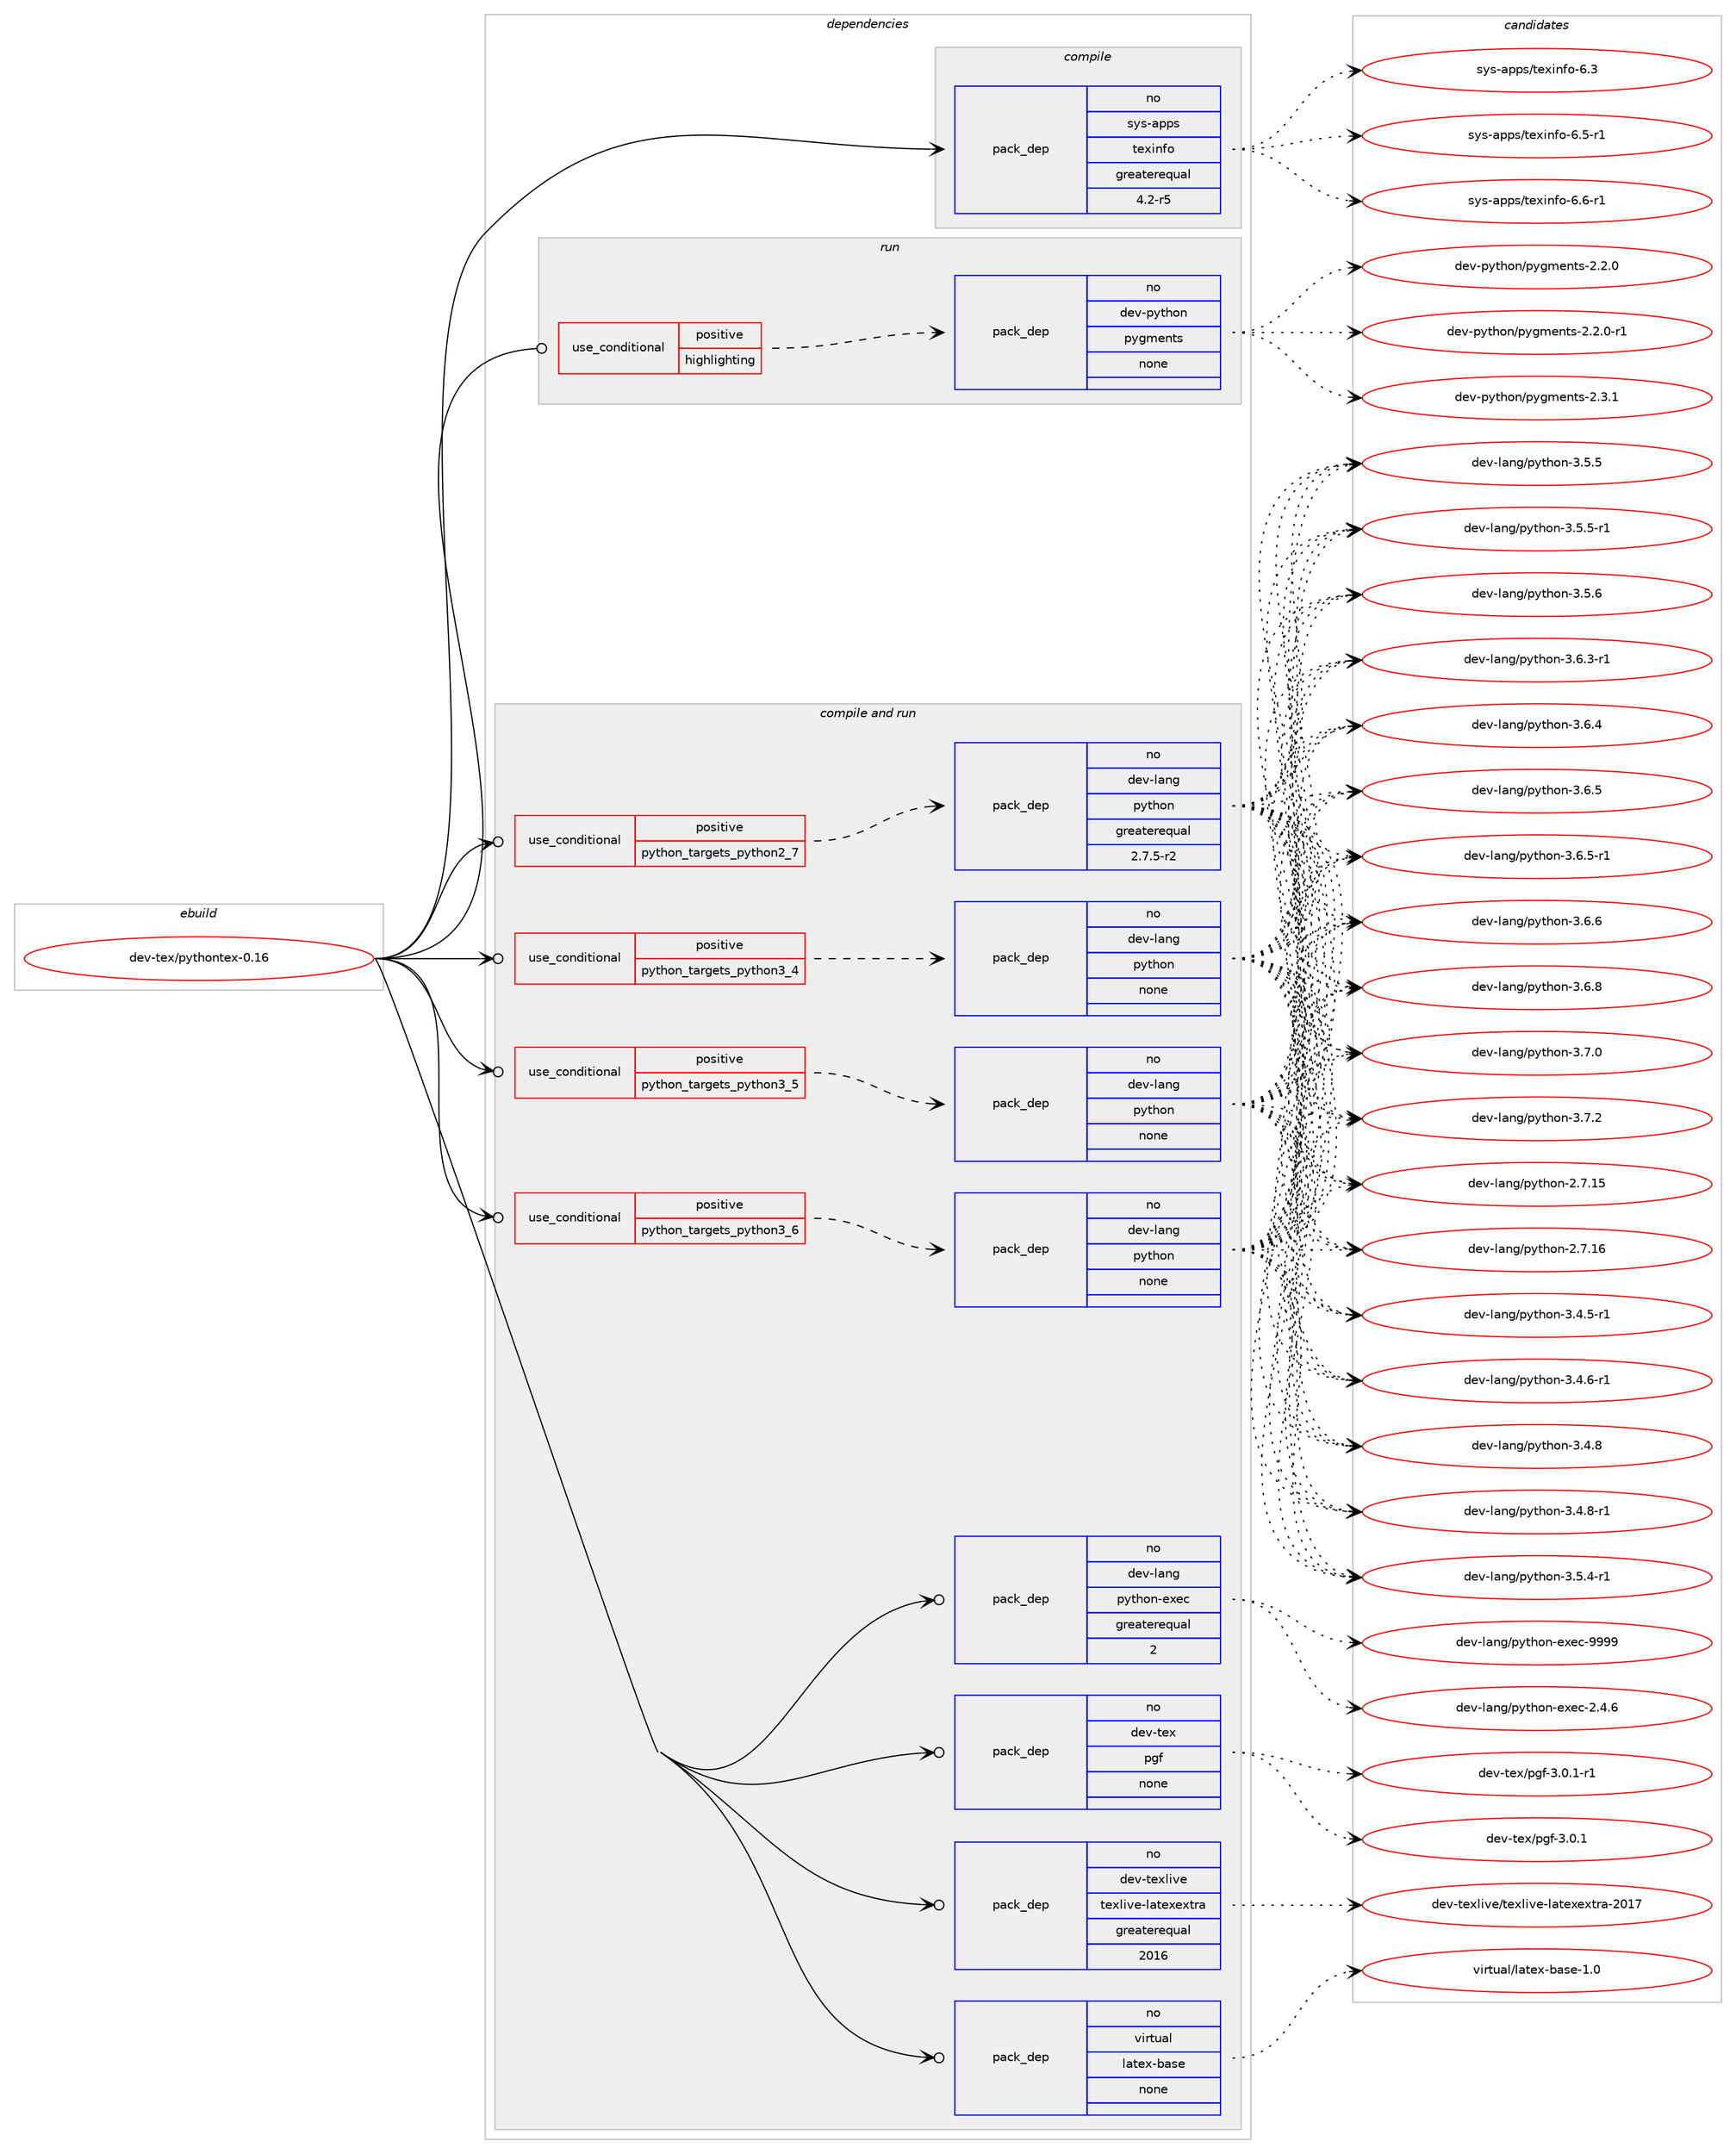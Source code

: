 digraph prolog {

# *************
# Graph options
# *************

newrank=true;
concentrate=true;
compound=true;
graph [rankdir=LR,fontname=Helvetica,fontsize=10,ranksep=1.5];#, ranksep=2.5, nodesep=0.2];
edge  [arrowhead=vee];
node  [fontname=Helvetica,fontsize=10];

# **********
# The ebuild
# **********

subgraph cluster_leftcol {
color=gray;
rank=same;
label=<<i>ebuild</i>>;
id [label="dev-tex/pythontex-0.16", color=red, width=4, href="../dev-tex/pythontex-0.16.svg"];
}

# ****************
# The dependencies
# ****************

subgraph cluster_midcol {
color=gray;
label=<<i>dependencies</i>>;
subgraph cluster_compile {
fillcolor="#eeeeee";
style=filled;
label=<<i>compile</i>>;
subgraph pack1093239 {
dependency1539844 [label=<<TABLE BORDER="0" CELLBORDER="1" CELLSPACING="0" CELLPADDING="4" WIDTH="220"><TR><TD ROWSPAN="6" CELLPADDING="30">pack_dep</TD></TR><TR><TD WIDTH="110">no</TD></TR><TR><TD>sys-apps</TD></TR><TR><TD>texinfo</TD></TR><TR><TD>greaterequal</TD></TR><TR><TD>4.2-r5</TD></TR></TABLE>>, shape=none, color=blue];
}
id:e -> dependency1539844:w [weight=20,style="solid",arrowhead="vee"];
}
subgraph cluster_compileandrun {
fillcolor="#eeeeee";
style=filled;
label=<<i>compile and run</i>>;
subgraph cond423026 {
dependency1539845 [label=<<TABLE BORDER="0" CELLBORDER="1" CELLSPACING="0" CELLPADDING="4"><TR><TD ROWSPAN="3" CELLPADDING="10">use_conditional</TD></TR><TR><TD>positive</TD></TR><TR><TD>python_targets_python2_7</TD></TR></TABLE>>, shape=none, color=red];
subgraph pack1093240 {
dependency1539846 [label=<<TABLE BORDER="0" CELLBORDER="1" CELLSPACING="0" CELLPADDING="4" WIDTH="220"><TR><TD ROWSPAN="6" CELLPADDING="30">pack_dep</TD></TR><TR><TD WIDTH="110">no</TD></TR><TR><TD>dev-lang</TD></TR><TR><TD>python</TD></TR><TR><TD>greaterequal</TD></TR><TR><TD>2.7.5-r2</TD></TR></TABLE>>, shape=none, color=blue];
}
dependency1539845:e -> dependency1539846:w [weight=20,style="dashed",arrowhead="vee"];
}
id:e -> dependency1539845:w [weight=20,style="solid",arrowhead="odotvee"];
subgraph cond423027 {
dependency1539847 [label=<<TABLE BORDER="0" CELLBORDER="1" CELLSPACING="0" CELLPADDING="4"><TR><TD ROWSPAN="3" CELLPADDING="10">use_conditional</TD></TR><TR><TD>positive</TD></TR><TR><TD>python_targets_python3_4</TD></TR></TABLE>>, shape=none, color=red];
subgraph pack1093241 {
dependency1539848 [label=<<TABLE BORDER="0" CELLBORDER="1" CELLSPACING="0" CELLPADDING="4" WIDTH="220"><TR><TD ROWSPAN="6" CELLPADDING="30">pack_dep</TD></TR><TR><TD WIDTH="110">no</TD></TR><TR><TD>dev-lang</TD></TR><TR><TD>python</TD></TR><TR><TD>none</TD></TR><TR><TD></TD></TR></TABLE>>, shape=none, color=blue];
}
dependency1539847:e -> dependency1539848:w [weight=20,style="dashed",arrowhead="vee"];
}
id:e -> dependency1539847:w [weight=20,style="solid",arrowhead="odotvee"];
subgraph cond423028 {
dependency1539849 [label=<<TABLE BORDER="0" CELLBORDER="1" CELLSPACING="0" CELLPADDING="4"><TR><TD ROWSPAN="3" CELLPADDING="10">use_conditional</TD></TR><TR><TD>positive</TD></TR><TR><TD>python_targets_python3_5</TD></TR></TABLE>>, shape=none, color=red];
subgraph pack1093242 {
dependency1539850 [label=<<TABLE BORDER="0" CELLBORDER="1" CELLSPACING="0" CELLPADDING="4" WIDTH="220"><TR><TD ROWSPAN="6" CELLPADDING="30">pack_dep</TD></TR><TR><TD WIDTH="110">no</TD></TR><TR><TD>dev-lang</TD></TR><TR><TD>python</TD></TR><TR><TD>none</TD></TR><TR><TD></TD></TR></TABLE>>, shape=none, color=blue];
}
dependency1539849:e -> dependency1539850:w [weight=20,style="dashed",arrowhead="vee"];
}
id:e -> dependency1539849:w [weight=20,style="solid",arrowhead="odotvee"];
subgraph cond423029 {
dependency1539851 [label=<<TABLE BORDER="0" CELLBORDER="1" CELLSPACING="0" CELLPADDING="4"><TR><TD ROWSPAN="3" CELLPADDING="10">use_conditional</TD></TR><TR><TD>positive</TD></TR><TR><TD>python_targets_python3_6</TD></TR></TABLE>>, shape=none, color=red];
subgraph pack1093243 {
dependency1539852 [label=<<TABLE BORDER="0" CELLBORDER="1" CELLSPACING="0" CELLPADDING="4" WIDTH="220"><TR><TD ROWSPAN="6" CELLPADDING="30">pack_dep</TD></TR><TR><TD WIDTH="110">no</TD></TR><TR><TD>dev-lang</TD></TR><TR><TD>python</TD></TR><TR><TD>none</TD></TR><TR><TD></TD></TR></TABLE>>, shape=none, color=blue];
}
dependency1539851:e -> dependency1539852:w [weight=20,style="dashed",arrowhead="vee"];
}
id:e -> dependency1539851:w [weight=20,style="solid",arrowhead="odotvee"];
subgraph pack1093244 {
dependency1539853 [label=<<TABLE BORDER="0" CELLBORDER="1" CELLSPACING="0" CELLPADDING="4" WIDTH="220"><TR><TD ROWSPAN="6" CELLPADDING="30">pack_dep</TD></TR><TR><TD WIDTH="110">no</TD></TR><TR><TD>dev-lang</TD></TR><TR><TD>python-exec</TD></TR><TR><TD>greaterequal</TD></TR><TR><TD>2</TD></TR></TABLE>>, shape=none, color=blue];
}
id:e -> dependency1539853:w [weight=20,style="solid",arrowhead="odotvee"];
subgraph pack1093245 {
dependency1539854 [label=<<TABLE BORDER="0" CELLBORDER="1" CELLSPACING="0" CELLPADDING="4" WIDTH="220"><TR><TD ROWSPAN="6" CELLPADDING="30">pack_dep</TD></TR><TR><TD WIDTH="110">no</TD></TR><TR><TD>dev-tex</TD></TR><TR><TD>pgf</TD></TR><TR><TD>none</TD></TR><TR><TD></TD></TR></TABLE>>, shape=none, color=blue];
}
id:e -> dependency1539854:w [weight=20,style="solid",arrowhead="odotvee"];
subgraph pack1093246 {
dependency1539855 [label=<<TABLE BORDER="0" CELLBORDER="1" CELLSPACING="0" CELLPADDING="4" WIDTH="220"><TR><TD ROWSPAN="6" CELLPADDING="30">pack_dep</TD></TR><TR><TD WIDTH="110">no</TD></TR><TR><TD>dev-texlive</TD></TR><TR><TD>texlive-latexextra</TD></TR><TR><TD>greaterequal</TD></TR><TR><TD>2016</TD></TR></TABLE>>, shape=none, color=blue];
}
id:e -> dependency1539855:w [weight=20,style="solid",arrowhead="odotvee"];
subgraph pack1093247 {
dependency1539856 [label=<<TABLE BORDER="0" CELLBORDER="1" CELLSPACING="0" CELLPADDING="4" WIDTH="220"><TR><TD ROWSPAN="6" CELLPADDING="30">pack_dep</TD></TR><TR><TD WIDTH="110">no</TD></TR><TR><TD>virtual</TD></TR><TR><TD>latex-base</TD></TR><TR><TD>none</TD></TR><TR><TD></TD></TR></TABLE>>, shape=none, color=blue];
}
id:e -> dependency1539856:w [weight=20,style="solid",arrowhead="odotvee"];
}
subgraph cluster_run {
fillcolor="#eeeeee";
style=filled;
label=<<i>run</i>>;
subgraph cond423030 {
dependency1539857 [label=<<TABLE BORDER="0" CELLBORDER="1" CELLSPACING="0" CELLPADDING="4"><TR><TD ROWSPAN="3" CELLPADDING="10">use_conditional</TD></TR><TR><TD>positive</TD></TR><TR><TD>highlighting</TD></TR></TABLE>>, shape=none, color=red];
subgraph pack1093248 {
dependency1539858 [label=<<TABLE BORDER="0" CELLBORDER="1" CELLSPACING="0" CELLPADDING="4" WIDTH="220"><TR><TD ROWSPAN="6" CELLPADDING="30">pack_dep</TD></TR><TR><TD WIDTH="110">no</TD></TR><TR><TD>dev-python</TD></TR><TR><TD>pygments</TD></TR><TR><TD>none</TD></TR><TR><TD></TD></TR></TABLE>>, shape=none, color=blue];
}
dependency1539857:e -> dependency1539858:w [weight=20,style="dashed",arrowhead="vee"];
}
id:e -> dependency1539857:w [weight=20,style="solid",arrowhead="odot"];
}
}

# **************
# The candidates
# **************

subgraph cluster_choices {
rank=same;
color=gray;
label=<<i>candidates</i>>;

subgraph choice1093239 {
color=black;
nodesep=1;
choice11512111545971121121154711610112010511010211145544651 [label="sys-apps/texinfo-6.3", color=red, width=4,href="../sys-apps/texinfo-6.3.svg"];
choice115121115459711211211547116101120105110102111455446534511449 [label="sys-apps/texinfo-6.5-r1", color=red, width=4,href="../sys-apps/texinfo-6.5-r1.svg"];
choice115121115459711211211547116101120105110102111455446544511449 [label="sys-apps/texinfo-6.6-r1", color=red, width=4,href="../sys-apps/texinfo-6.6-r1.svg"];
dependency1539844:e -> choice11512111545971121121154711610112010511010211145544651:w [style=dotted,weight="100"];
dependency1539844:e -> choice115121115459711211211547116101120105110102111455446534511449:w [style=dotted,weight="100"];
dependency1539844:e -> choice115121115459711211211547116101120105110102111455446544511449:w [style=dotted,weight="100"];
}
subgraph choice1093240 {
color=black;
nodesep=1;
choice10010111845108971101034711212111610411111045504655464953 [label="dev-lang/python-2.7.15", color=red, width=4,href="../dev-lang/python-2.7.15.svg"];
choice10010111845108971101034711212111610411111045504655464954 [label="dev-lang/python-2.7.16", color=red, width=4,href="../dev-lang/python-2.7.16.svg"];
choice1001011184510897110103471121211161041111104551465246534511449 [label="dev-lang/python-3.4.5-r1", color=red, width=4,href="../dev-lang/python-3.4.5-r1.svg"];
choice1001011184510897110103471121211161041111104551465246544511449 [label="dev-lang/python-3.4.6-r1", color=red, width=4,href="../dev-lang/python-3.4.6-r1.svg"];
choice100101118451089711010347112121116104111110455146524656 [label="dev-lang/python-3.4.8", color=red, width=4,href="../dev-lang/python-3.4.8.svg"];
choice1001011184510897110103471121211161041111104551465246564511449 [label="dev-lang/python-3.4.8-r1", color=red, width=4,href="../dev-lang/python-3.4.8-r1.svg"];
choice1001011184510897110103471121211161041111104551465346524511449 [label="dev-lang/python-3.5.4-r1", color=red, width=4,href="../dev-lang/python-3.5.4-r1.svg"];
choice100101118451089711010347112121116104111110455146534653 [label="dev-lang/python-3.5.5", color=red, width=4,href="../dev-lang/python-3.5.5.svg"];
choice1001011184510897110103471121211161041111104551465346534511449 [label="dev-lang/python-3.5.5-r1", color=red, width=4,href="../dev-lang/python-3.5.5-r1.svg"];
choice100101118451089711010347112121116104111110455146534654 [label="dev-lang/python-3.5.6", color=red, width=4,href="../dev-lang/python-3.5.6.svg"];
choice1001011184510897110103471121211161041111104551465446514511449 [label="dev-lang/python-3.6.3-r1", color=red, width=4,href="../dev-lang/python-3.6.3-r1.svg"];
choice100101118451089711010347112121116104111110455146544652 [label="dev-lang/python-3.6.4", color=red, width=4,href="../dev-lang/python-3.6.4.svg"];
choice100101118451089711010347112121116104111110455146544653 [label="dev-lang/python-3.6.5", color=red, width=4,href="../dev-lang/python-3.6.5.svg"];
choice1001011184510897110103471121211161041111104551465446534511449 [label="dev-lang/python-3.6.5-r1", color=red, width=4,href="../dev-lang/python-3.6.5-r1.svg"];
choice100101118451089711010347112121116104111110455146544654 [label="dev-lang/python-3.6.6", color=red, width=4,href="../dev-lang/python-3.6.6.svg"];
choice100101118451089711010347112121116104111110455146544656 [label="dev-lang/python-3.6.8", color=red, width=4,href="../dev-lang/python-3.6.8.svg"];
choice100101118451089711010347112121116104111110455146554648 [label="dev-lang/python-3.7.0", color=red, width=4,href="../dev-lang/python-3.7.0.svg"];
choice100101118451089711010347112121116104111110455146554650 [label="dev-lang/python-3.7.2", color=red, width=4,href="../dev-lang/python-3.7.2.svg"];
dependency1539846:e -> choice10010111845108971101034711212111610411111045504655464953:w [style=dotted,weight="100"];
dependency1539846:e -> choice10010111845108971101034711212111610411111045504655464954:w [style=dotted,weight="100"];
dependency1539846:e -> choice1001011184510897110103471121211161041111104551465246534511449:w [style=dotted,weight="100"];
dependency1539846:e -> choice1001011184510897110103471121211161041111104551465246544511449:w [style=dotted,weight="100"];
dependency1539846:e -> choice100101118451089711010347112121116104111110455146524656:w [style=dotted,weight="100"];
dependency1539846:e -> choice1001011184510897110103471121211161041111104551465246564511449:w [style=dotted,weight="100"];
dependency1539846:e -> choice1001011184510897110103471121211161041111104551465346524511449:w [style=dotted,weight="100"];
dependency1539846:e -> choice100101118451089711010347112121116104111110455146534653:w [style=dotted,weight="100"];
dependency1539846:e -> choice1001011184510897110103471121211161041111104551465346534511449:w [style=dotted,weight="100"];
dependency1539846:e -> choice100101118451089711010347112121116104111110455146534654:w [style=dotted,weight="100"];
dependency1539846:e -> choice1001011184510897110103471121211161041111104551465446514511449:w [style=dotted,weight="100"];
dependency1539846:e -> choice100101118451089711010347112121116104111110455146544652:w [style=dotted,weight="100"];
dependency1539846:e -> choice100101118451089711010347112121116104111110455146544653:w [style=dotted,weight="100"];
dependency1539846:e -> choice1001011184510897110103471121211161041111104551465446534511449:w [style=dotted,weight="100"];
dependency1539846:e -> choice100101118451089711010347112121116104111110455146544654:w [style=dotted,weight="100"];
dependency1539846:e -> choice100101118451089711010347112121116104111110455146544656:w [style=dotted,weight="100"];
dependency1539846:e -> choice100101118451089711010347112121116104111110455146554648:w [style=dotted,weight="100"];
dependency1539846:e -> choice100101118451089711010347112121116104111110455146554650:w [style=dotted,weight="100"];
}
subgraph choice1093241 {
color=black;
nodesep=1;
choice10010111845108971101034711212111610411111045504655464953 [label="dev-lang/python-2.7.15", color=red, width=4,href="../dev-lang/python-2.7.15.svg"];
choice10010111845108971101034711212111610411111045504655464954 [label="dev-lang/python-2.7.16", color=red, width=4,href="../dev-lang/python-2.7.16.svg"];
choice1001011184510897110103471121211161041111104551465246534511449 [label="dev-lang/python-3.4.5-r1", color=red, width=4,href="../dev-lang/python-3.4.5-r1.svg"];
choice1001011184510897110103471121211161041111104551465246544511449 [label="dev-lang/python-3.4.6-r1", color=red, width=4,href="../dev-lang/python-3.4.6-r1.svg"];
choice100101118451089711010347112121116104111110455146524656 [label="dev-lang/python-3.4.8", color=red, width=4,href="../dev-lang/python-3.4.8.svg"];
choice1001011184510897110103471121211161041111104551465246564511449 [label="dev-lang/python-3.4.8-r1", color=red, width=4,href="../dev-lang/python-3.4.8-r1.svg"];
choice1001011184510897110103471121211161041111104551465346524511449 [label="dev-lang/python-3.5.4-r1", color=red, width=4,href="../dev-lang/python-3.5.4-r1.svg"];
choice100101118451089711010347112121116104111110455146534653 [label="dev-lang/python-3.5.5", color=red, width=4,href="../dev-lang/python-3.5.5.svg"];
choice1001011184510897110103471121211161041111104551465346534511449 [label="dev-lang/python-3.5.5-r1", color=red, width=4,href="../dev-lang/python-3.5.5-r1.svg"];
choice100101118451089711010347112121116104111110455146534654 [label="dev-lang/python-3.5.6", color=red, width=4,href="../dev-lang/python-3.5.6.svg"];
choice1001011184510897110103471121211161041111104551465446514511449 [label="dev-lang/python-3.6.3-r1", color=red, width=4,href="../dev-lang/python-3.6.3-r1.svg"];
choice100101118451089711010347112121116104111110455146544652 [label="dev-lang/python-3.6.4", color=red, width=4,href="../dev-lang/python-3.6.4.svg"];
choice100101118451089711010347112121116104111110455146544653 [label="dev-lang/python-3.6.5", color=red, width=4,href="../dev-lang/python-3.6.5.svg"];
choice1001011184510897110103471121211161041111104551465446534511449 [label="dev-lang/python-3.6.5-r1", color=red, width=4,href="../dev-lang/python-3.6.5-r1.svg"];
choice100101118451089711010347112121116104111110455146544654 [label="dev-lang/python-3.6.6", color=red, width=4,href="../dev-lang/python-3.6.6.svg"];
choice100101118451089711010347112121116104111110455146544656 [label="dev-lang/python-3.6.8", color=red, width=4,href="../dev-lang/python-3.6.8.svg"];
choice100101118451089711010347112121116104111110455146554648 [label="dev-lang/python-3.7.0", color=red, width=4,href="../dev-lang/python-3.7.0.svg"];
choice100101118451089711010347112121116104111110455146554650 [label="dev-lang/python-3.7.2", color=red, width=4,href="../dev-lang/python-3.7.2.svg"];
dependency1539848:e -> choice10010111845108971101034711212111610411111045504655464953:w [style=dotted,weight="100"];
dependency1539848:e -> choice10010111845108971101034711212111610411111045504655464954:w [style=dotted,weight="100"];
dependency1539848:e -> choice1001011184510897110103471121211161041111104551465246534511449:w [style=dotted,weight="100"];
dependency1539848:e -> choice1001011184510897110103471121211161041111104551465246544511449:w [style=dotted,weight="100"];
dependency1539848:e -> choice100101118451089711010347112121116104111110455146524656:w [style=dotted,weight="100"];
dependency1539848:e -> choice1001011184510897110103471121211161041111104551465246564511449:w [style=dotted,weight="100"];
dependency1539848:e -> choice1001011184510897110103471121211161041111104551465346524511449:w [style=dotted,weight="100"];
dependency1539848:e -> choice100101118451089711010347112121116104111110455146534653:w [style=dotted,weight="100"];
dependency1539848:e -> choice1001011184510897110103471121211161041111104551465346534511449:w [style=dotted,weight="100"];
dependency1539848:e -> choice100101118451089711010347112121116104111110455146534654:w [style=dotted,weight="100"];
dependency1539848:e -> choice1001011184510897110103471121211161041111104551465446514511449:w [style=dotted,weight="100"];
dependency1539848:e -> choice100101118451089711010347112121116104111110455146544652:w [style=dotted,weight="100"];
dependency1539848:e -> choice100101118451089711010347112121116104111110455146544653:w [style=dotted,weight="100"];
dependency1539848:e -> choice1001011184510897110103471121211161041111104551465446534511449:w [style=dotted,weight="100"];
dependency1539848:e -> choice100101118451089711010347112121116104111110455146544654:w [style=dotted,weight="100"];
dependency1539848:e -> choice100101118451089711010347112121116104111110455146544656:w [style=dotted,weight="100"];
dependency1539848:e -> choice100101118451089711010347112121116104111110455146554648:w [style=dotted,weight="100"];
dependency1539848:e -> choice100101118451089711010347112121116104111110455146554650:w [style=dotted,weight="100"];
}
subgraph choice1093242 {
color=black;
nodesep=1;
choice10010111845108971101034711212111610411111045504655464953 [label="dev-lang/python-2.7.15", color=red, width=4,href="../dev-lang/python-2.7.15.svg"];
choice10010111845108971101034711212111610411111045504655464954 [label="dev-lang/python-2.7.16", color=red, width=4,href="../dev-lang/python-2.7.16.svg"];
choice1001011184510897110103471121211161041111104551465246534511449 [label="dev-lang/python-3.4.5-r1", color=red, width=4,href="../dev-lang/python-3.4.5-r1.svg"];
choice1001011184510897110103471121211161041111104551465246544511449 [label="dev-lang/python-3.4.6-r1", color=red, width=4,href="../dev-lang/python-3.4.6-r1.svg"];
choice100101118451089711010347112121116104111110455146524656 [label="dev-lang/python-3.4.8", color=red, width=4,href="../dev-lang/python-3.4.8.svg"];
choice1001011184510897110103471121211161041111104551465246564511449 [label="dev-lang/python-3.4.8-r1", color=red, width=4,href="../dev-lang/python-3.4.8-r1.svg"];
choice1001011184510897110103471121211161041111104551465346524511449 [label="dev-lang/python-3.5.4-r1", color=red, width=4,href="../dev-lang/python-3.5.4-r1.svg"];
choice100101118451089711010347112121116104111110455146534653 [label="dev-lang/python-3.5.5", color=red, width=4,href="../dev-lang/python-3.5.5.svg"];
choice1001011184510897110103471121211161041111104551465346534511449 [label="dev-lang/python-3.5.5-r1", color=red, width=4,href="../dev-lang/python-3.5.5-r1.svg"];
choice100101118451089711010347112121116104111110455146534654 [label="dev-lang/python-3.5.6", color=red, width=4,href="../dev-lang/python-3.5.6.svg"];
choice1001011184510897110103471121211161041111104551465446514511449 [label="dev-lang/python-3.6.3-r1", color=red, width=4,href="../dev-lang/python-3.6.3-r1.svg"];
choice100101118451089711010347112121116104111110455146544652 [label="dev-lang/python-3.6.4", color=red, width=4,href="../dev-lang/python-3.6.4.svg"];
choice100101118451089711010347112121116104111110455146544653 [label="dev-lang/python-3.6.5", color=red, width=4,href="../dev-lang/python-3.6.5.svg"];
choice1001011184510897110103471121211161041111104551465446534511449 [label="dev-lang/python-3.6.5-r1", color=red, width=4,href="../dev-lang/python-3.6.5-r1.svg"];
choice100101118451089711010347112121116104111110455146544654 [label="dev-lang/python-3.6.6", color=red, width=4,href="../dev-lang/python-3.6.6.svg"];
choice100101118451089711010347112121116104111110455146544656 [label="dev-lang/python-3.6.8", color=red, width=4,href="../dev-lang/python-3.6.8.svg"];
choice100101118451089711010347112121116104111110455146554648 [label="dev-lang/python-3.7.0", color=red, width=4,href="../dev-lang/python-3.7.0.svg"];
choice100101118451089711010347112121116104111110455146554650 [label="dev-lang/python-3.7.2", color=red, width=4,href="../dev-lang/python-3.7.2.svg"];
dependency1539850:e -> choice10010111845108971101034711212111610411111045504655464953:w [style=dotted,weight="100"];
dependency1539850:e -> choice10010111845108971101034711212111610411111045504655464954:w [style=dotted,weight="100"];
dependency1539850:e -> choice1001011184510897110103471121211161041111104551465246534511449:w [style=dotted,weight="100"];
dependency1539850:e -> choice1001011184510897110103471121211161041111104551465246544511449:w [style=dotted,weight="100"];
dependency1539850:e -> choice100101118451089711010347112121116104111110455146524656:w [style=dotted,weight="100"];
dependency1539850:e -> choice1001011184510897110103471121211161041111104551465246564511449:w [style=dotted,weight="100"];
dependency1539850:e -> choice1001011184510897110103471121211161041111104551465346524511449:w [style=dotted,weight="100"];
dependency1539850:e -> choice100101118451089711010347112121116104111110455146534653:w [style=dotted,weight="100"];
dependency1539850:e -> choice1001011184510897110103471121211161041111104551465346534511449:w [style=dotted,weight="100"];
dependency1539850:e -> choice100101118451089711010347112121116104111110455146534654:w [style=dotted,weight="100"];
dependency1539850:e -> choice1001011184510897110103471121211161041111104551465446514511449:w [style=dotted,weight="100"];
dependency1539850:e -> choice100101118451089711010347112121116104111110455146544652:w [style=dotted,weight="100"];
dependency1539850:e -> choice100101118451089711010347112121116104111110455146544653:w [style=dotted,weight="100"];
dependency1539850:e -> choice1001011184510897110103471121211161041111104551465446534511449:w [style=dotted,weight="100"];
dependency1539850:e -> choice100101118451089711010347112121116104111110455146544654:w [style=dotted,weight="100"];
dependency1539850:e -> choice100101118451089711010347112121116104111110455146544656:w [style=dotted,weight="100"];
dependency1539850:e -> choice100101118451089711010347112121116104111110455146554648:w [style=dotted,weight="100"];
dependency1539850:e -> choice100101118451089711010347112121116104111110455146554650:w [style=dotted,weight="100"];
}
subgraph choice1093243 {
color=black;
nodesep=1;
choice10010111845108971101034711212111610411111045504655464953 [label="dev-lang/python-2.7.15", color=red, width=4,href="../dev-lang/python-2.7.15.svg"];
choice10010111845108971101034711212111610411111045504655464954 [label="dev-lang/python-2.7.16", color=red, width=4,href="../dev-lang/python-2.7.16.svg"];
choice1001011184510897110103471121211161041111104551465246534511449 [label="dev-lang/python-3.4.5-r1", color=red, width=4,href="../dev-lang/python-3.4.5-r1.svg"];
choice1001011184510897110103471121211161041111104551465246544511449 [label="dev-lang/python-3.4.6-r1", color=red, width=4,href="../dev-lang/python-3.4.6-r1.svg"];
choice100101118451089711010347112121116104111110455146524656 [label="dev-lang/python-3.4.8", color=red, width=4,href="../dev-lang/python-3.4.8.svg"];
choice1001011184510897110103471121211161041111104551465246564511449 [label="dev-lang/python-3.4.8-r1", color=red, width=4,href="../dev-lang/python-3.4.8-r1.svg"];
choice1001011184510897110103471121211161041111104551465346524511449 [label="dev-lang/python-3.5.4-r1", color=red, width=4,href="../dev-lang/python-3.5.4-r1.svg"];
choice100101118451089711010347112121116104111110455146534653 [label="dev-lang/python-3.5.5", color=red, width=4,href="../dev-lang/python-3.5.5.svg"];
choice1001011184510897110103471121211161041111104551465346534511449 [label="dev-lang/python-3.5.5-r1", color=red, width=4,href="../dev-lang/python-3.5.5-r1.svg"];
choice100101118451089711010347112121116104111110455146534654 [label="dev-lang/python-3.5.6", color=red, width=4,href="../dev-lang/python-3.5.6.svg"];
choice1001011184510897110103471121211161041111104551465446514511449 [label="dev-lang/python-3.6.3-r1", color=red, width=4,href="../dev-lang/python-3.6.3-r1.svg"];
choice100101118451089711010347112121116104111110455146544652 [label="dev-lang/python-3.6.4", color=red, width=4,href="../dev-lang/python-3.6.4.svg"];
choice100101118451089711010347112121116104111110455146544653 [label="dev-lang/python-3.6.5", color=red, width=4,href="../dev-lang/python-3.6.5.svg"];
choice1001011184510897110103471121211161041111104551465446534511449 [label="dev-lang/python-3.6.5-r1", color=red, width=4,href="../dev-lang/python-3.6.5-r1.svg"];
choice100101118451089711010347112121116104111110455146544654 [label="dev-lang/python-3.6.6", color=red, width=4,href="../dev-lang/python-3.6.6.svg"];
choice100101118451089711010347112121116104111110455146544656 [label="dev-lang/python-3.6.8", color=red, width=4,href="../dev-lang/python-3.6.8.svg"];
choice100101118451089711010347112121116104111110455146554648 [label="dev-lang/python-3.7.0", color=red, width=4,href="../dev-lang/python-3.7.0.svg"];
choice100101118451089711010347112121116104111110455146554650 [label="dev-lang/python-3.7.2", color=red, width=4,href="../dev-lang/python-3.7.2.svg"];
dependency1539852:e -> choice10010111845108971101034711212111610411111045504655464953:w [style=dotted,weight="100"];
dependency1539852:e -> choice10010111845108971101034711212111610411111045504655464954:w [style=dotted,weight="100"];
dependency1539852:e -> choice1001011184510897110103471121211161041111104551465246534511449:w [style=dotted,weight="100"];
dependency1539852:e -> choice1001011184510897110103471121211161041111104551465246544511449:w [style=dotted,weight="100"];
dependency1539852:e -> choice100101118451089711010347112121116104111110455146524656:w [style=dotted,weight="100"];
dependency1539852:e -> choice1001011184510897110103471121211161041111104551465246564511449:w [style=dotted,weight="100"];
dependency1539852:e -> choice1001011184510897110103471121211161041111104551465346524511449:w [style=dotted,weight="100"];
dependency1539852:e -> choice100101118451089711010347112121116104111110455146534653:w [style=dotted,weight="100"];
dependency1539852:e -> choice1001011184510897110103471121211161041111104551465346534511449:w [style=dotted,weight="100"];
dependency1539852:e -> choice100101118451089711010347112121116104111110455146534654:w [style=dotted,weight="100"];
dependency1539852:e -> choice1001011184510897110103471121211161041111104551465446514511449:w [style=dotted,weight="100"];
dependency1539852:e -> choice100101118451089711010347112121116104111110455146544652:w [style=dotted,weight="100"];
dependency1539852:e -> choice100101118451089711010347112121116104111110455146544653:w [style=dotted,weight="100"];
dependency1539852:e -> choice1001011184510897110103471121211161041111104551465446534511449:w [style=dotted,weight="100"];
dependency1539852:e -> choice100101118451089711010347112121116104111110455146544654:w [style=dotted,weight="100"];
dependency1539852:e -> choice100101118451089711010347112121116104111110455146544656:w [style=dotted,weight="100"];
dependency1539852:e -> choice100101118451089711010347112121116104111110455146554648:w [style=dotted,weight="100"];
dependency1539852:e -> choice100101118451089711010347112121116104111110455146554650:w [style=dotted,weight="100"];
}
subgraph choice1093244 {
color=black;
nodesep=1;
choice1001011184510897110103471121211161041111104510112010199455046524654 [label="dev-lang/python-exec-2.4.6", color=red, width=4,href="../dev-lang/python-exec-2.4.6.svg"];
choice10010111845108971101034711212111610411111045101120101994557575757 [label="dev-lang/python-exec-9999", color=red, width=4,href="../dev-lang/python-exec-9999.svg"];
dependency1539853:e -> choice1001011184510897110103471121211161041111104510112010199455046524654:w [style=dotted,weight="100"];
dependency1539853:e -> choice10010111845108971101034711212111610411111045101120101994557575757:w [style=dotted,weight="100"];
}
subgraph choice1093245 {
color=black;
nodesep=1;
choice1001011184511610112047112103102455146484649 [label="dev-tex/pgf-3.0.1", color=red, width=4,href="../dev-tex/pgf-3.0.1.svg"];
choice10010111845116101120471121031024551464846494511449 [label="dev-tex/pgf-3.0.1-r1", color=red, width=4,href="../dev-tex/pgf-3.0.1-r1.svg"];
dependency1539854:e -> choice1001011184511610112047112103102455146484649:w [style=dotted,weight="100"];
dependency1539854:e -> choice10010111845116101120471121031024551464846494511449:w [style=dotted,weight="100"];
}
subgraph choice1093246 {
color=black;
nodesep=1;
choice10010111845116101120108105118101471161011201081051181014510897116101120101120116114974550484955 [label="dev-texlive/texlive-latexextra-2017", color=red, width=4,href="../dev-texlive/texlive-latexextra-2017.svg"];
dependency1539855:e -> choice10010111845116101120108105118101471161011201081051181014510897116101120101120116114974550484955:w [style=dotted,weight="100"];
}
subgraph choice1093247 {
color=black;
nodesep=1;
choice11810511411611797108471089711610112045989711510145494648 [label="virtual/latex-base-1.0", color=red, width=4,href="../virtual/latex-base-1.0.svg"];
dependency1539856:e -> choice11810511411611797108471089711610112045989711510145494648:w [style=dotted,weight="100"];
}
subgraph choice1093248 {
color=black;
nodesep=1;
choice1001011184511212111610411111047112121103109101110116115455046504648 [label="dev-python/pygments-2.2.0", color=red, width=4,href="../dev-python/pygments-2.2.0.svg"];
choice10010111845112121116104111110471121211031091011101161154550465046484511449 [label="dev-python/pygments-2.2.0-r1", color=red, width=4,href="../dev-python/pygments-2.2.0-r1.svg"];
choice1001011184511212111610411111047112121103109101110116115455046514649 [label="dev-python/pygments-2.3.1", color=red, width=4,href="../dev-python/pygments-2.3.1.svg"];
dependency1539858:e -> choice1001011184511212111610411111047112121103109101110116115455046504648:w [style=dotted,weight="100"];
dependency1539858:e -> choice10010111845112121116104111110471121211031091011101161154550465046484511449:w [style=dotted,weight="100"];
dependency1539858:e -> choice1001011184511212111610411111047112121103109101110116115455046514649:w [style=dotted,weight="100"];
}
}

}
